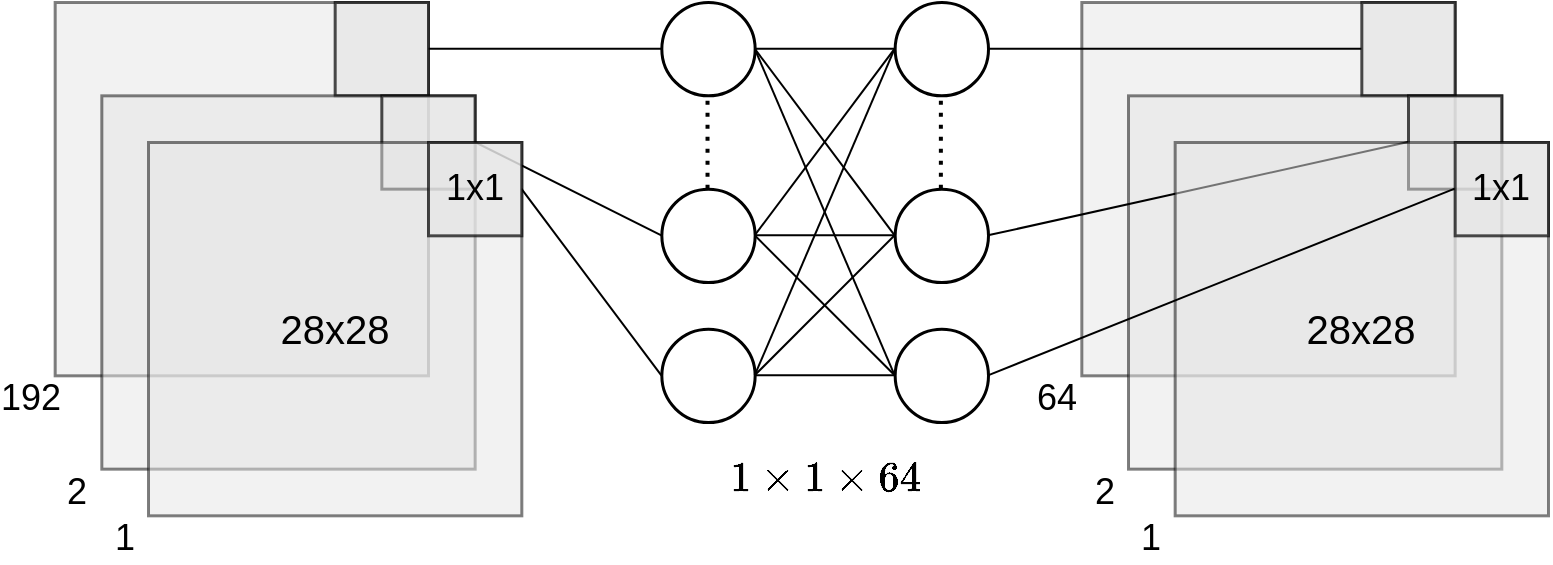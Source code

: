 <mxfile version="22.0.8" type="device">
  <diagram name="第 1 页" id="oZ5swbbYnMnLz2Z9Qlki">
    <mxGraphModel dx="1115" dy="610" grid="1" gridSize="10" guides="1" tooltips="1" connect="1" arrows="1" fold="1" page="1" pageScale="1" pageWidth="827" pageHeight="1169" math="1" shadow="0">
      <root>
        <mxCell id="0" />
        <mxCell id="1" parent="0" />
        <mxCell id="QQpU97WV2WNEXV5v4VgA-59" value="" style="group;fontSize=17;" vertex="1" connectable="0" parent="1">
          <mxGeometry x="70" y="200" width="770" height="280" as="geometry" />
        </mxCell>
        <mxCell id="QQpU97WV2WNEXV5v4VgA-16" value="" style="whiteSpace=wrap;html=1;aspect=fixed;fillColor=#E6E6E6;strokeWidth=1.5;gradientColor=none;gradientDirection=north;opacity=50;" vertex="1" parent="QQpU97WV2WNEXV5v4VgA-59">
          <mxGeometry x="536.667" width="186.667" height="186.667" as="geometry" />
        </mxCell>
        <mxCell id="QQpU97WV2WNEXV5v4VgA-22" value="" style="ellipse;whiteSpace=wrap;html=1;aspect=fixed;fillColor=none;strokeWidth=1.5;" vertex="1" parent="QQpU97WV2WNEXV5v4VgA-59">
          <mxGeometry x="326.667" y="163.333" width="46.667" height="46.667" as="geometry" />
        </mxCell>
        <mxCell id="QQpU97WV2WNEXV5v4VgA-23" value="" style="ellipse;whiteSpace=wrap;html=1;aspect=fixed;fillColor=none;strokeWidth=1.5;" vertex="1" parent="QQpU97WV2WNEXV5v4VgA-59">
          <mxGeometry x="443.333" y="163.333" width="46.667" height="46.667" as="geometry" />
        </mxCell>
        <mxCell id="QQpU97WV2WNEXV5v4VgA-35" style="rounded=0;orthogonalLoop=1;jettySize=auto;html=1;exitX=1;exitY=0.5;exitDx=0;exitDy=0;entryX=0;entryY=0.5;entryDx=0;entryDy=0;endArrow=none;endFill=0;" edge="1" parent="QQpU97WV2WNEXV5v4VgA-59" source="QQpU97WV2WNEXV5v4VgA-22" target="QQpU97WV2WNEXV5v4VgA-23">
          <mxGeometry relative="1" as="geometry" />
        </mxCell>
        <mxCell id="QQpU97WV2WNEXV5v4VgA-39" style="rounded=0;orthogonalLoop=1;jettySize=auto;html=1;exitX=1;exitY=0.5;exitDx=0;exitDy=0;entryX=0;entryY=0.5;entryDx=0;entryDy=0;endArrow=none;endFill=0;" edge="1" parent="QQpU97WV2WNEXV5v4VgA-59" source="QQpU97WV2WNEXV5v4VgA-26" target="QQpU97WV2WNEXV5v4VgA-23">
          <mxGeometry relative="1" as="geometry" />
        </mxCell>
        <mxCell id="QQpU97WV2WNEXV5v4VgA-26" value="" style="ellipse;whiteSpace=wrap;html=1;aspect=fixed;fillColor=none;strokeWidth=1.5;" vertex="1" parent="QQpU97WV2WNEXV5v4VgA-59">
          <mxGeometry x="326.667" y="93.333" width="46.667" height="46.667" as="geometry" />
        </mxCell>
        <mxCell id="QQpU97WV2WNEXV5v4VgA-27" value="" style="ellipse;whiteSpace=wrap;html=1;aspect=fixed;fillColor=none;strokeWidth=1.5;" vertex="1" parent="QQpU97WV2WNEXV5v4VgA-59">
          <mxGeometry x="443.333" y="93.333" width="46.667" height="46.667" as="geometry" />
        </mxCell>
        <mxCell id="QQpU97WV2WNEXV5v4VgA-36" style="rounded=0;orthogonalLoop=1;jettySize=auto;html=1;exitX=1;exitY=0.5;exitDx=0;exitDy=0;entryX=0;entryY=0.5;entryDx=0;entryDy=0;endArrow=none;endFill=0;" edge="1" parent="QQpU97WV2WNEXV5v4VgA-59" source="QQpU97WV2WNEXV5v4VgA-22" target="QQpU97WV2WNEXV5v4VgA-27">
          <mxGeometry relative="1" as="geometry" />
        </mxCell>
        <mxCell id="QQpU97WV2WNEXV5v4VgA-38" style="rounded=0;orthogonalLoop=1;jettySize=auto;html=1;exitX=1;exitY=0.5;exitDx=0;exitDy=0;entryX=0;entryY=0.5;entryDx=0;entryDy=0;endArrow=none;endFill=0;" edge="1" parent="QQpU97WV2WNEXV5v4VgA-59" source="QQpU97WV2WNEXV5v4VgA-26" target="QQpU97WV2WNEXV5v4VgA-27">
          <mxGeometry relative="1" as="geometry" />
        </mxCell>
        <mxCell id="QQpU97WV2WNEXV5v4VgA-41" style="rounded=0;orthogonalLoop=1;jettySize=auto;html=1;exitX=1;exitY=0.5;exitDx=0;exitDy=0;entryX=0;entryY=0.5;entryDx=0;entryDy=0;endArrow=none;endFill=0;" edge="1" parent="QQpU97WV2WNEXV5v4VgA-59" source="QQpU97WV2WNEXV5v4VgA-28" target="QQpU97WV2WNEXV5v4VgA-23">
          <mxGeometry relative="1" as="geometry" />
        </mxCell>
        <mxCell id="QQpU97WV2WNEXV5v4VgA-42" style="rounded=0;orthogonalLoop=1;jettySize=auto;html=1;exitX=1;exitY=0.5;exitDx=0;exitDy=0;entryX=0;entryY=0.5;entryDx=0;entryDy=0;endArrow=none;endFill=0;" edge="1" parent="QQpU97WV2WNEXV5v4VgA-59" source="QQpU97WV2WNEXV5v4VgA-28" target="QQpU97WV2WNEXV5v4VgA-27">
          <mxGeometry relative="1" as="geometry" />
        </mxCell>
        <mxCell id="QQpU97WV2WNEXV5v4VgA-28" value="" style="ellipse;whiteSpace=wrap;html=1;aspect=fixed;fillColor=none;strokeWidth=1.5;" vertex="1" parent="QQpU97WV2WNEXV5v4VgA-59">
          <mxGeometry x="326.667" width="46.667" height="46.667" as="geometry" />
        </mxCell>
        <mxCell id="QQpU97WV2WNEXV5v4VgA-29" value="" style="ellipse;whiteSpace=wrap;html=1;aspect=fixed;fillColor=none;strokeWidth=1.5;" vertex="1" parent="QQpU97WV2WNEXV5v4VgA-59">
          <mxGeometry x="443.333" width="46.667" height="46.667" as="geometry" />
        </mxCell>
        <mxCell id="QQpU97WV2WNEXV5v4VgA-37" style="rounded=0;orthogonalLoop=1;jettySize=auto;html=1;exitX=1;exitY=0.5;exitDx=0;exitDy=0;entryX=0;entryY=0.5;entryDx=0;entryDy=0;endArrow=none;endFill=0;" edge="1" parent="QQpU97WV2WNEXV5v4VgA-59" source="QQpU97WV2WNEXV5v4VgA-22" target="QQpU97WV2WNEXV5v4VgA-29">
          <mxGeometry relative="1" as="geometry" />
        </mxCell>
        <mxCell id="QQpU97WV2WNEXV5v4VgA-40" style="rounded=0;orthogonalLoop=1;jettySize=auto;html=1;exitX=1;exitY=0.5;exitDx=0;exitDy=0;entryX=0;entryY=0.5;entryDx=0;entryDy=0;endArrow=none;endFill=0;" edge="1" parent="QQpU97WV2WNEXV5v4VgA-59" source="QQpU97WV2WNEXV5v4VgA-26" target="QQpU97WV2WNEXV5v4VgA-29">
          <mxGeometry relative="1" as="geometry" />
        </mxCell>
        <mxCell id="QQpU97WV2WNEXV5v4VgA-43" style="rounded=0;orthogonalLoop=1;jettySize=auto;html=1;exitX=1;exitY=0.5;exitDx=0;exitDy=0;entryX=0;entryY=0.5;entryDx=0;entryDy=0;endArrow=none;endFill=0;" edge="1" parent="QQpU97WV2WNEXV5v4VgA-59" source="QQpU97WV2WNEXV5v4VgA-28" target="QQpU97WV2WNEXV5v4VgA-29">
          <mxGeometry relative="1" as="geometry" />
        </mxCell>
        <mxCell id="QQpU97WV2WNEXV5v4VgA-31" style="rounded=0;orthogonalLoop=1;jettySize=auto;html=1;exitX=1;exitY=0.5;exitDx=0;exitDy=0;entryX=0;entryY=0.5;entryDx=0;entryDy=0;endArrow=none;endFill=0;" edge="1" parent="QQpU97WV2WNEXV5v4VgA-59" source="QQpU97WV2WNEXV5v4VgA-4" target="QQpU97WV2WNEXV5v4VgA-22">
          <mxGeometry relative="1" as="geometry" />
        </mxCell>
        <mxCell id="QQpU97WV2WNEXV5v4VgA-34" style="rounded=0;orthogonalLoop=1;jettySize=auto;html=1;exitX=1;exitY=0.5;exitDx=0;exitDy=0;entryX=0;entryY=0.5;entryDx=0;entryDy=0;endArrow=none;endFill=0;" edge="1" parent="QQpU97WV2WNEXV5v4VgA-59" source="QQpU97WV2WNEXV5v4VgA-6" target="QQpU97WV2WNEXV5v4VgA-28">
          <mxGeometry relative="1" as="geometry" />
        </mxCell>
        <mxCell id="QQpU97WV2WNEXV5v4VgA-1" value="" style="whiteSpace=wrap;html=1;aspect=fixed;fillColor=#E6E6E6;strokeWidth=1.5;gradientColor=none;gradientDirection=north;opacity=50;" vertex="1" parent="QQpU97WV2WNEXV5v4VgA-59">
          <mxGeometry x="23.333" width="186.667" height="186.667" as="geometry" />
        </mxCell>
        <mxCell id="QQpU97WV2WNEXV5v4VgA-6" value="" style="whiteSpace=wrap;html=1;aspect=fixed;fillColor=#E6E6E6;strokeWidth=1.5;gradientColor=none;gradientDirection=north;opacity=70;" vertex="1" parent="QQpU97WV2WNEXV5v4VgA-59">
          <mxGeometry x="163.333" width="46.667" height="46.667" as="geometry" />
        </mxCell>
        <mxCell id="QQpU97WV2WNEXV5v4VgA-2" value="" style="whiteSpace=wrap;html=1;aspect=fixed;fillColor=#E6E6E6;strokeWidth=1.5;gradientColor=none;gradientDirection=north;opacity=50;" vertex="1" parent="QQpU97WV2WNEXV5v4VgA-59">
          <mxGeometry x="46.667" y="46.667" width="186.667" height="186.667" as="geometry" />
        </mxCell>
        <mxCell id="QQpU97WV2WNEXV5v4VgA-5" value="" style="whiteSpace=wrap;html=1;aspect=fixed;fillColor=#E6E6E6;strokeWidth=1.5;gradientColor=none;gradientDirection=north;opacity=70;" vertex="1" parent="QQpU97WV2WNEXV5v4VgA-59">
          <mxGeometry x="186.667" y="46.667" width="46.667" height="46.667" as="geometry" />
        </mxCell>
        <mxCell id="QQpU97WV2WNEXV5v4VgA-33" style="rounded=0;orthogonalLoop=1;jettySize=auto;html=1;exitX=1;exitY=0.5;exitDx=0;exitDy=0;entryX=0;entryY=0.5;entryDx=0;entryDy=0;endArrow=none;endFill=0;" edge="1" parent="QQpU97WV2WNEXV5v4VgA-59" source="QQpU97WV2WNEXV5v4VgA-5" target="QQpU97WV2WNEXV5v4VgA-26">
          <mxGeometry relative="1" as="geometry" />
        </mxCell>
        <mxCell id="QQpU97WV2WNEXV5v4VgA-3" value="&lt;font style=&quot;font-size: 20px;&quot;&gt;28x28&lt;/font&gt;" style="whiteSpace=wrap;html=1;aspect=fixed;fillColor=#E6E6E6;strokeWidth=1.5;gradientColor=none;gradientDirection=north;opacity=50;" vertex="1" parent="QQpU97WV2WNEXV5v4VgA-59">
          <mxGeometry x="70" y="70" width="186.667" height="186.667" as="geometry" />
        </mxCell>
        <mxCell id="QQpU97WV2WNEXV5v4VgA-4" value="&lt;font style=&quot;font-size: 18px;&quot;&gt;1x1&lt;/font&gt;" style="whiteSpace=wrap;html=1;aspect=fixed;fillColor=#E6E6E6;strokeWidth=1.5;gradientColor=none;gradientDirection=north;opacity=70;" vertex="1" parent="QQpU97WV2WNEXV5v4VgA-59">
          <mxGeometry x="210" y="70" width="46.667" height="46.667" as="geometry" />
        </mxCell>
        <mxCell id="QQpU97WV2WNEXV5v4VgA-17" value="" style="whiteSpace=wrap;html=1;aspect=fixed;fillColor=#E6E6E6;strokeWidth=1.5;gradientColor=none;gradientDirection=north;opacity=70;" vertex="1" parent="QQpU97WV2WNEXV5v4VgA-59">
          <mxGeometry x="676.667" width="46.667" height="46.667" as="geometry" />
        </mxCell>
        <mxCell id="QQpU97WV2WNEXV5v4VgA-46" style="rounded=0;orthogonalLoop=1;jettySize=auto;html=1;exitX=1;exitY=0.5;exitDx=0;exitDy=0;entryX=0;entryY=0.5;entryDx=0;entryDy=0;endArrow=none;endFill=0;" edge="1" parent="QQpU97WV2WNEXV5v4VgA-59" source="QQpU97WV2WNEXV5v4VgA-29" target="QQpU97WV2WNEXV5v4VgA-17">
          <mxGeometry relative="1" as="geometry" />
        </mxCell>
        <mxCell id="QQpU97WV2WNEXV5v4VgA-18" value="" style="whiteSpace=wrap;html=1;aspect=fixed;fillColor=#E6E6E6;strokeWidth=1.5;gradientColor=none;gradientDirection=north;opacity=50;" vertex="1" parent="QQpU97WV2WNEXV5v4VgA-59">
          <mxGeometry x="560" y="46.667" width="186.667" height="186.667" as="geometry" />
        </mxCell>
        <mxCell id="QQpU97WV2WNEXV5v4VgA-19" value="" style="whiteSpace=wrap;html=1;aspect=fixed;fillColor=#E6E6E6;strokeWidth=1.5;gradientColor=none;gradientDirection=north;opacity=70;" vertex="1" parent="QQpU97WV2WNEXV5v4VgA-59">
          <mxGeometry x="700" y="46.667" width="46.667" height="46.667" as="geometry" />
        </mxCell>
        <mxCell id="QQpU97WV2WNEXV5v4VgA-45" style="rounded=0;orthogonalLoop=1;jettySize=auto;html=1;exitX=1;exitY=0.5;exitDx=0;exitDy=0;entryX=0;entryY=0.5;entryDx=0;entryDy=0;endArrow=none;endFill=0;" edge="1" parent="QQpU97WV2WNEXV5v4VgA-59" source="QQpU97WV2WNEXV5v4VgA-27" target="QQpU97WV2WNEXV5v4VgA-19">
          <mxGeometry relative="1" as="geometry">
            <mxPoint x="513.333" y="70" as="targetPoint" />
          </mxGeometry>
        </mxCell>
        <mxCell id="QQpU97WV2WNEXV5v4VgA-20" value="&lt;font style=&quot;font-size: 20px;&quot;&gt;28x28&lt;/font&gt;" style="whiteSpace=wrap;html=1;aspect=fixed;fillColor=#E6E6E6;strokeWidth=1.5;gradientColor=none;gradientDirection=north;opacity=50;" vertex="1" parent="QQpU97WV2WNEXV5v4VgA-59">
          <mxGeometry x="583.333" y="70" width="186.667" height="186.667" as="geometry" />
        </mxCell>
        <mxCell id="QQpU97WV2WNEXV5v4VgA-21" value="&lt;font style=&quot;font-size: 18px;&quot;&gt;1x1&lt;/font&gt;" style="whiteSpace=wrap;html=1;aspect=fixed;fillColor=#E6E6E6;strokeWidth=1.5;gradientColor=none;gradientDirection=north;opacity=70;" vertex="1" parent="QQpU97WV2WNEXV5v4VgA-59">
          <mxGeometry x="723.333" y="70" width="46.667" height="46.667" as="geometry" />
        </mxCell>
        <mxCell id="QQpU97WV2WNEXV5v4VgA-44" style="rounded=0;orthogonalLoop=1;jettySize=auto;html=1;exitX=1;exitY=0.5;exitDx=0;exitDy=0;entryX=0;entryY=0.5;entryDx=0;entryDy=0;endArrow=none;endFill=0;" edge="1" parent="QQpU97WV2WNEXV5v4VgA-59" source="QQpU97WV2WNEXV5v4VgA-23" target="QQpU97WV2WNEXV5v4VgA-21">
          <mxGeometry relative="1" as="geometry" />
        </mxCell>
        <mxCell id="QQpU97WV2WNEXV5v4VgA-47" value="&lt;font style=&quot;font-size: 18px;&quot;&gt;1&lt;/font&gt;" style="rounded=1;whiteSpace=wrap;html=1;fillColor=none;strokeColor=none;" vertex="1" parent="QQpU97WV2WNEXV5v4VgA-59">
          <mxGeometry x="46.667" y="256.667" width="23.333" height="23.333" as="geometry" />
        </mxCell>
        <mxCell id="QQpU97WV2WNEXV5v4VgA-48" value="&lt;font style=&quot;font-size: 18px;&quot;&gt;192&lt;/font&gt;" style="rounded=1;whiteSpace=wrap;html=1;fillColor=none;strokeColor=none;fontSize=18;" vertex="1" parent="QQpU97WV2WNEXV5v4VgA-59">
          <mxGeometry y="186.667" width="23.333" height="23.333" as="geometry" />
        </mxCell>
        <mxCell id="QQpU97WV2WNEXV5v4VgA-49" value="&lt;font style=&quot;font-size: 18px;&quot;&gt;2&lt;/font&gt;" style="rounded=1;whiteSpace=wrap;html=1;fillColor=none;strokeColor=none;fontSize=18;" vertex="1" parent="QQpU97WV2WNEXV5v4VgA-59">
          <mxGeometry x="23.333" y="233.333" width="23.333" height="23.333" as="geometry" />
        </mxCell>
        <mxCell id="QQpU97WV2WNEXV5v4VgA-51" value="&lt;font style=&quot;font-size: 18px;&quot;&gt;1&lt;/font&gt;" style="rounded=1;whiteSpace=wrap;html=1;fillColor=none;strokeColor=none;fontSize=18;" vertex="1" parent="QQpU97WV2WNEXV5v4VgA-59">
          <mxGeometry x="560" y="256.667" width="23.333" height="23.333" as="geometry" />
        </mxCell>
        <mxCell id="QQpU97WV2WNEXV5v4VgA-52" value="&lt;font style=&quot;font-size: 18px;&quot;&gt;2&lt;/font&gt;" style="rounded=1;whiteSpace=wrap;html=1;fillColor=none;strokeColor=none;fontSize=18;" vertex="1" parent="QQpU97WV2WNEXV5v4VgA-59">
          <mxGeometry x="536.667" y="233.333" width="23.333" height="23.333" as="geometry" />
        </mxCell>
        <mxCell id="QQpU97WV2WNEXV5v4VgA-53" value="&lt;font style=&quot;font-size: 18px;&quot;&gt;64&lt;/font&gt;" style="rounded=1;whiteSpace=wrap;html=1;fillColor=none;strokeColor=none;fontSize=18;" vertex="1" parent="QQpU97WV2WNEXV5v4VgA-59">
          <mxGeometry x="513.333" y="186.667" width="23.333" height="23.333" as="geometry" />
        </mxCell>
        <mxCell id="QQpU97WV2WNEXV5v4VgA-55" value="" style="endArrow=none;dashed=1;html=1;strokeWidth=2;rounded=0;dashPattern=1 2;" edge="1" parent="QQpU97WV2WNEXV5v4VgA-59">
          <mxGeometry width="50" height="50" relative="1" as="geometry">
            <mxPoint x="349.767" y="93.333" as="sourcePoint" />
            <mxPoint x="349.767" y="46.667" as="targetPoint" />
          </mxGeometry>
        </mxCell>
        <mxCell id="QQpU97WV2WNEXV5v4VgA-57" value="" style="endArrow=none;dashed=1;html=1;strokeWidth=2;rounded=0;dashPattern=1 2;" edge="1" parent="QQpU97WV2WNEXV5v4VgA-59">
          <mxGeometry width="50" height="50" relative="1" as="geometry">
            <mxPoint x="466.433" y="93.333" as="sourcePoint" />
            <mxPoint x="466.433" y="46.667" as="targetPoint" />
          </mxGeometry>
        </mxCell>
        <mxCell id="QQpU97WV2WNEXV5v4VgA-102" value="$$1\times 1\times 64$$&lt;br&gt; " style="rounded=1;whiteSpace=wrap;html=1;fillColor=none;strokeColor=none;fontSize=18;arcSize=50;verticalAlign=middle;align=center;" vertex="1" parent="QQpU97WV2WNEXV5v4VgA-59">
          <mxGeometry x="304" y="230" width="210" height="40" as="geometry" />
        </mxCell>
      </root>
    </mxGraphModel>
  </diagram>
</mxfile>

